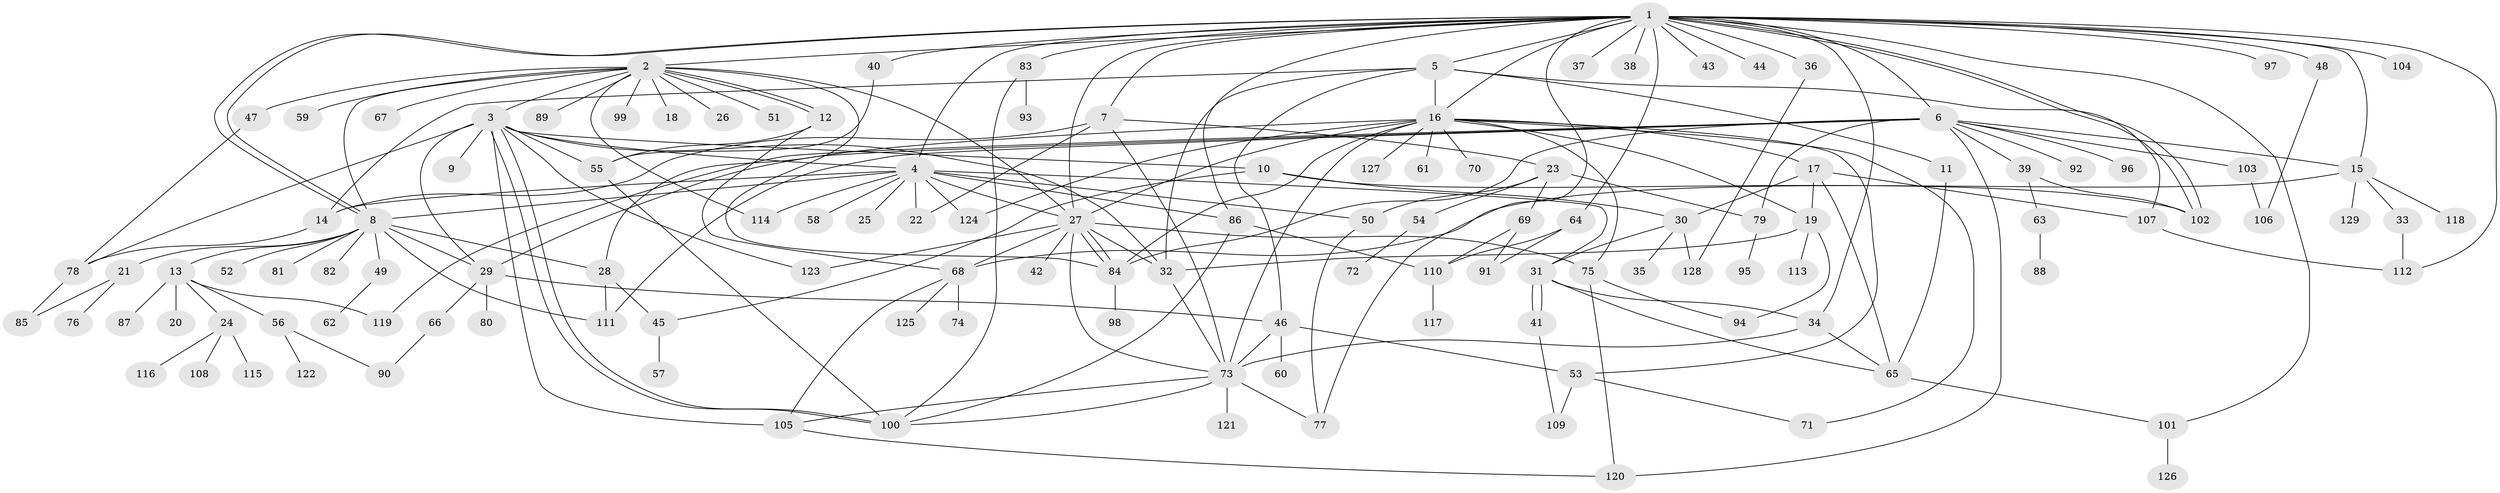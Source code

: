 // Generated by graph-tools (version 1.1) at 2025/26/03/09/25 03:26:03]
// undirected, 129 vertices, 211 edges
graph export_dot {
graph [start="1"]
  node [color=gray90,style=filled];
  1;
  2;
  3;
  4;
  5;
  6;
  7;
  8;
  9;
  10;
  11;
  12;
  13;
  14;
  15;
  16;
  17;
  18;
  19;
  20;
  21;
  22;
  23;
  24;
  25;
  26;
  27;
  28;
  29;
  30;
  31;
  32;
  33;
  34;
  35;
  36;
  37;
  38;
  39;
  40;
  41;
  42;
  43;
  44;
  45;
  46;
  47;
  48;
  49;
  50;
  51;
  52;
  53;
  54;
  55;
  56;
  57;
  58;
  59;
  60;
  61;
  62;
  63;
  64;
  65;
  66;
  67;
  68;
  69;
  70;
  71;
  72;
  73;
  74;
  75;
  76;
  77;
  78;
  79;
  80;
  81;
  82;
  83;
  84;
  85;
  86;
  87;
  88;
  89;
  90;
  91;
  92;
  93;
  94;
  95;
  96;
  97;
  98;
  99;
  100;
  101;
  102;
  103;
  104;
  105;
  106;
  107;
  108;
  109;
  110;
  111;
  112;
  113;
  114;
  115;
  116;
  117;
  118;
  119;
  120;
  121;
  122;
  123;
  124;
  125;
  126;
  127;
  128;
  129;
  1 -- 2;
  1 -- 4;
  1 -- 5;
  1 -- 6;
  1 -- 7;
  1 -- 8;
  1 -- 8;
  1 -- 15;
  1 -- 16;
  1 -- 27;
  1 -- 34;
  1 -- 36;
  1 -- 37;
  1 -- 38;
  1 -- 40;
  1 -- 43;
  1 -- 44;
  1 -- 48;
  1 -- 64;
  1 -- 77;
  1 -- 83;
  1 -- 86;
  1 -- 97;
  1 -- 101;
  1 -- 102;
  1 -- 102;
  1 -- 104;
  1 -- 112;
  2 -- 3;
  2 -- 8;
  2 -- 12;
  2 -- 12;
  2 -- 18;
  2 -- 26;
  2 -- 27;
  2 -- 47;
  2 -- 51;
  2 -- 59;
  2 -- 67;
  2 -- 84;
  2 -- 89;
  2 -- 99;
  2 -- 114;
  3 -- 4;
  3 -- 9;
  3 -- 10;
  3 -- 29;
  3 -- 32;
  3 -- 55;
  3 -- 78;
  3 -- 100;
  3 -- 100;
  3 -- 105;
  3 -- 123;
  4 -- 8;
  4 -- 14;
  4 -- 22;
  4 -- 25;
  4 -- 27;
  4 -- 31;
  4 -- 50;
  4 -- 58;
  4 -- 86;
  4 -- 114;
  4 -- 124;
  5 -- 11;
  5 -- 14;
  5 -- 16;
  5 -- 32;
  5 -- 46;
  5 -- 107;
  6 -- 15;
  6 -- 29;
  6 -- 39;
  6 -- 79;
  6 -- 84;
  6 -- 92;
  6 -- 96;
  6 -- 103;
  6 -- 111;
  6 -- 119;
  6 -- 120;
  7 -- 14;
  7 -- 22;
  7 -- 23;
  7 -- 73;
  8 -- 13;
  8 -- 21;
  8 -- 28;
  8 -- 29;
  8 -- 49;
  8 -- 52;
  8 -- 81;
  8 -- 82;
  8 -- 111;
  10 -- 30;
  10 -- 45;
  10 -- 102;
  11 -- 65;
  12 -- 55;
  12 -- 68;
  13 -- 20;
  13 -- 24;
  13 -- 56;
  13 -- 87;
  13 -- 119;
  14 -- 78;
  15 -- 33;
  15 -- 68;
  15 -- 118;
  15 -- 129;
  16 -- 17;
  16 -- 19;
  16 -- 27;
  16 -- 28;
  16 -- 53;
  16 -- 61;
  16 -- 70;
  16 -- 71;
  16 -- 73;
  16 -- 75;
  16 -- 84;
  16 -- 124;
  16 -- 127;
  17 -- 19;
  17 -- 30;
  17 -- 65;
  17 -- 107;
  19 -- 32;
  19 -- 94;
  19 -- 113;
  21 -- 76;
  21 -- 85;
  23 -- 50;
  23 -- 54;
  23 -- 69;
  23 -- 79;
  24 -- 108;
  24 -- 115;
  24 -- 116;
  27 -- 32;
  27 -- 42;
  27 -- 68;
  27 -- 73;
  27 -- 75;
  27 -- 84;
  27 -- 84;
  27 -- 123;
  28 -- 45;
  28 -- 111;
  29 -- 46;
  29 -- 66;
  29 -- 80;
  30 -- 31;
  30 -- 35;
  30 -- 128;
  31 -- 34;
  31 -- 41;
  31 -- 41;
  31 -- 65;
  32 -- 73;
  33 -- 112;
  34 -- 65;
  34 -- 73;
  36 -- 128;
  39 -- 63;
  39 -- 102;
  40 -- 55;
  41 -- 109;
  45 -- 57;
  46 -- 53;
  46 -- 60;
  46 -- 73;
  47 -- 78;
  48 -- 106;
  49 -- 62;
  50 -- 77;
  53 -- 71;
  53 -- 109;
  54 -- 72;
  55 -- 100;
  56 -- 90;
  56 -- 122;
  63 -- 88;
  64 -- 91;
  64 -- 110;
  65 -- 101;
  66 -- 90;
  68 -- 74;
  68 -- 105;
  68 -- 125;
  69 -- 91;
  69 -- 110;
  73 -- 77;
  73 -- 100;
  73 -- 105;
  73 -- 121;
  75 -- 94;
  75 -- 120;
  78 -- 85;
  79 -- 95;
  83 -- 93;
  83 -- 100;
  84 -- 98;
  86 -- 100;
  86 -- 110;
  101 -- 126;
  103 -- 106;
  105 -- 120;
  107 -- 112;
  110 -- 117;
}
